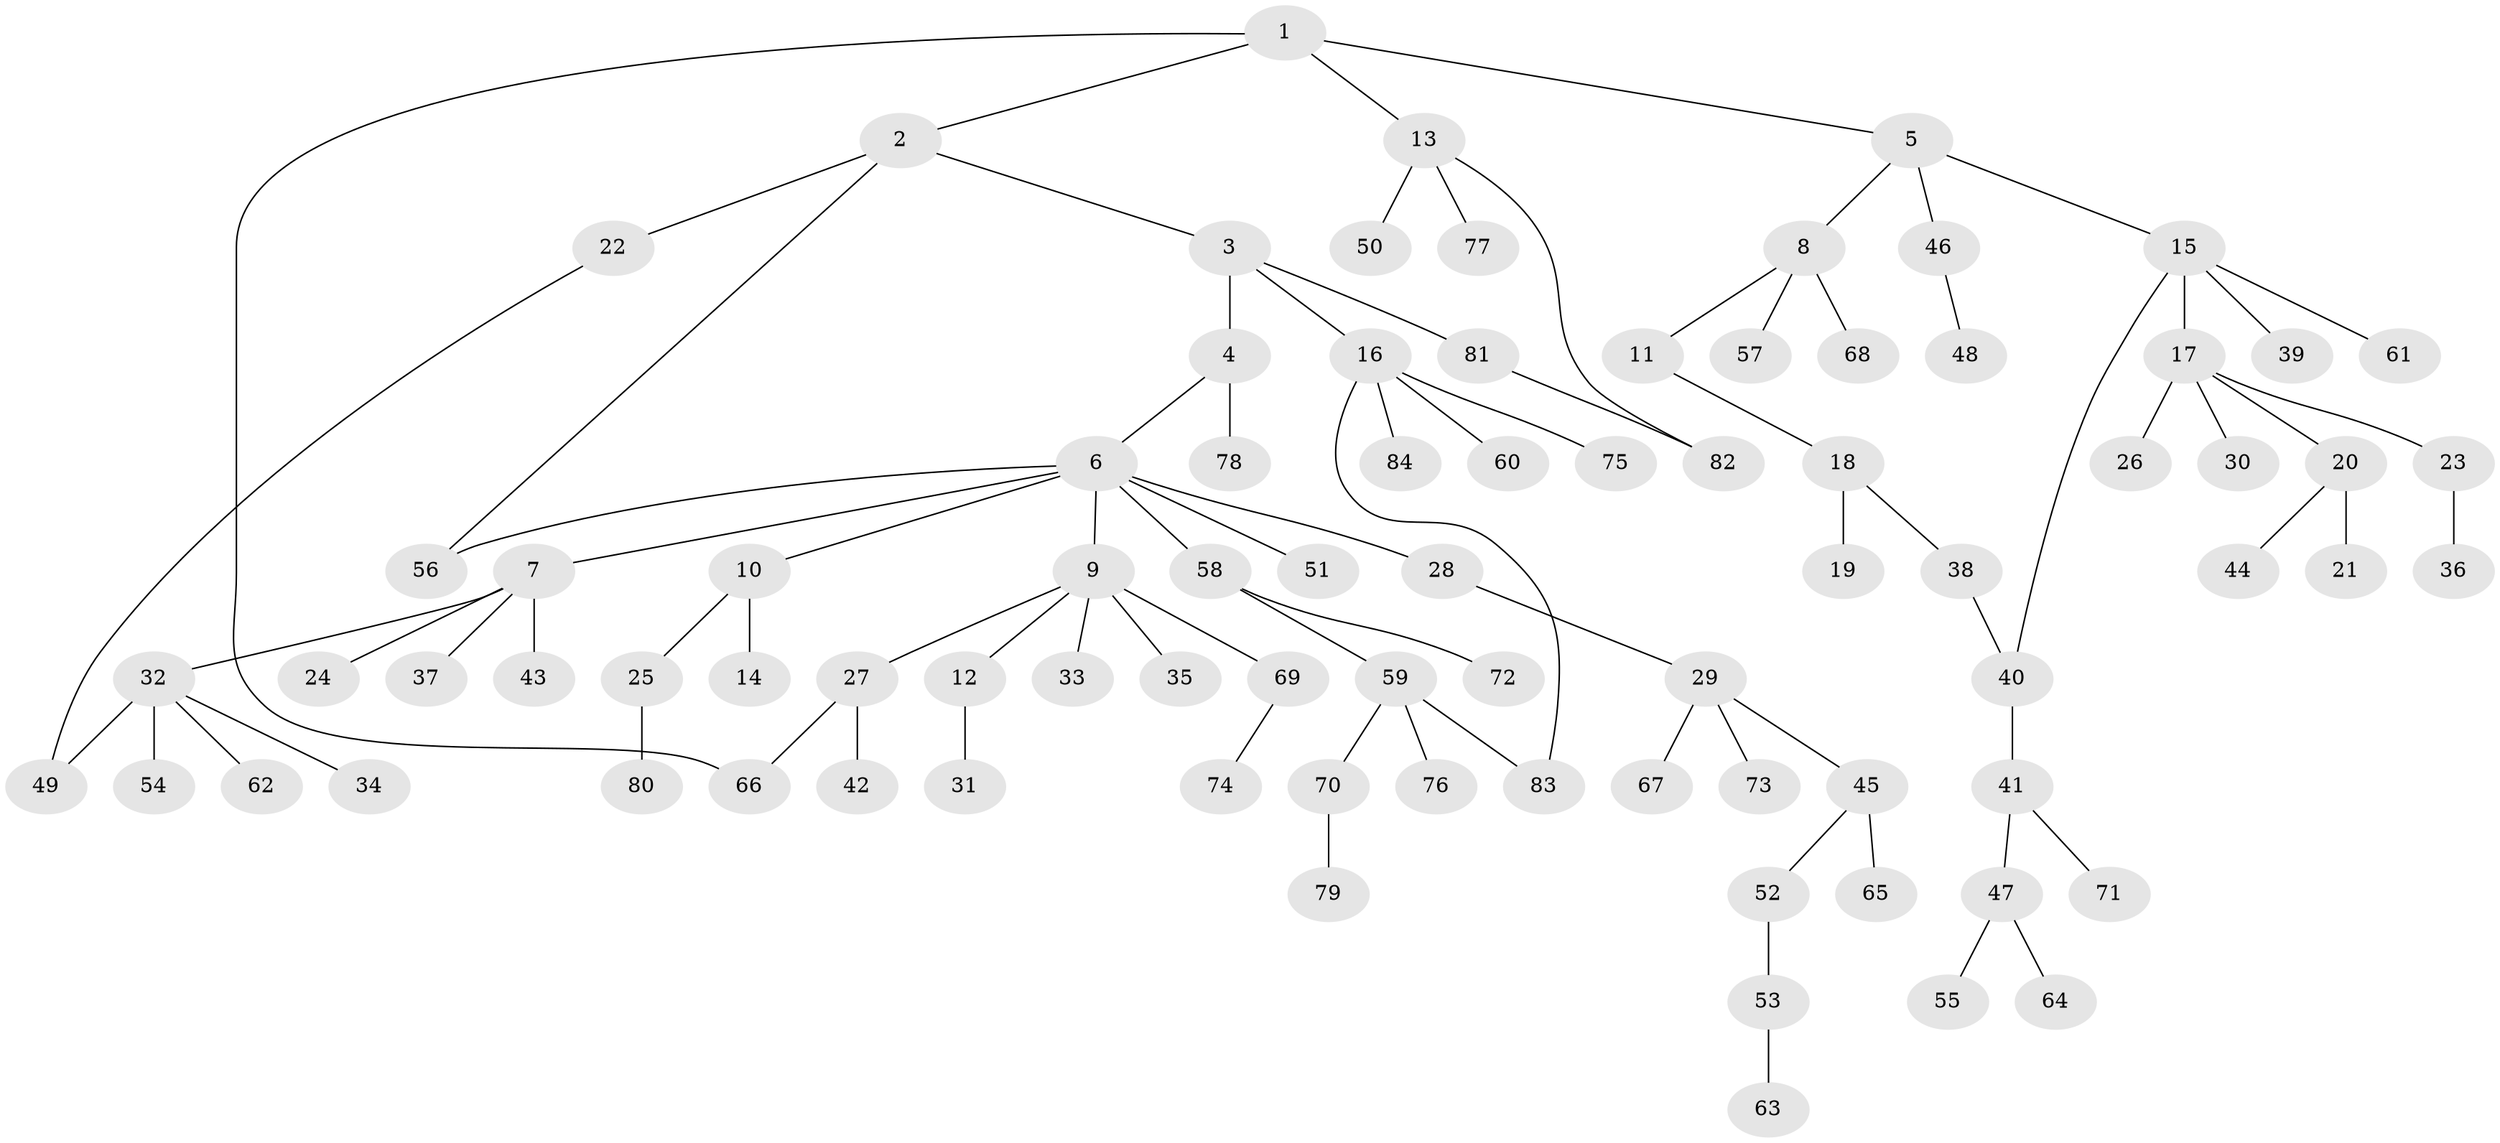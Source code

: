 // Generated by graph-tools (version 1.1) at 2025/01/03/09/25 03:01:10]
// undirected, 84 vertices, 89 edges
graph export_dot {
graph [start="1"]
  node [color=gray90,style=filled];
  1;
  2;
  3;
  4;
  5;
  6;
  7;
  8;
  9;
  10;
  11;
  12;
  13;
  14;
  15;
  16;
  17;
  18;
  19;
  20;
  21;
  22;
  23;
  24;
  25;
  26;
  27;
  28;
  29;
  30;
  31;
  32;
  33;
  34;
  35;
  36;
  37;
  38;
  39;
  40;
  41;
  42;
  43;
  44;
  45;
  46;
  47;
  48;
  49;
  50;
  51;
  52;
  53;
  54;
  55;
  56;
  57;
  58;
  59;
  60;
  61;
  62;
  63;
  64;
  65;
  66;
  67;
  68;
  69;
  70;
  71;
  72;
  73;
  74;
  75;
  76;
  77;
  78;
  79;
  80;
  81;
  82;
  83;
  84;
  1 -- 2;
  1 -- 5;
  1 -- 13;
  1 -- 66;
  2 -- 3;
  2 -- 22;
  2 -- 56;
  3 -- 4;
  3 -- 16;
  3 -- 81;
  4 -- 6;
  4 -- 78;
  5 -- 8;
  5 -- 15;
  5 -- 46;
  6 -- 7;
  6 -- 9;
  6 -- 10;
  6 -- 28;
  6 -- 51;
  6 -- 56;
  6 -- 58;
  7 -- 24;
  7 -- 32;
  7 -- 37;
  7 -- 43;
  8 -- 11;
  8 -- 57;
  8 -- 68;
  9 -- 12;
  9 -- 27;
  9 -- 33;
  9 -- 35;
  9 -- 69;
  10 -- 14;
  10 -- 25;
  11 -- 18;
  12 -- 31;
  13 -- 50;
  13 -- 77;
  13 -- 82;
  15 -- 17;
  15 -- 39;
  15 -- 40;
  15 -- 61;
  16 -- 60;
  16 -- 75;
  16 -- 84;
  16 -- 83;
  17 -- 20;
  17 -- 23;
  17 -- 26;
  17 -- 30;
  18 -- 19;
  18 -- 38;
  20 -- 21;
  20 -- 44;
  22 -- 49;
  23 -- 36;
  25 -- 80;
  27 -- 42;
  27 -- 66;
  28 -- 29;
  29 -- 45;
  29 -- 67;
  29 -- 73;
  32 -- 34;
  32 -- 54;
  32 -- 62;
  32 -- 49;
  38 -- 40;
  40 -- 41;
  41 -- 47;
  41 -- 71;
  45 -- 52;
  45 -- 65;
  46 -- 48;
  47 -- 55;
  47 -- 64;
  52 -- 53;
  53 -- 63;
  58 -- 59;
  58 -- 72;
  59 -- 70;
  59 -- 76;
  59 -- 83;
  69 -- 74;
  70 -- 79;
  81 -- 82;
}
